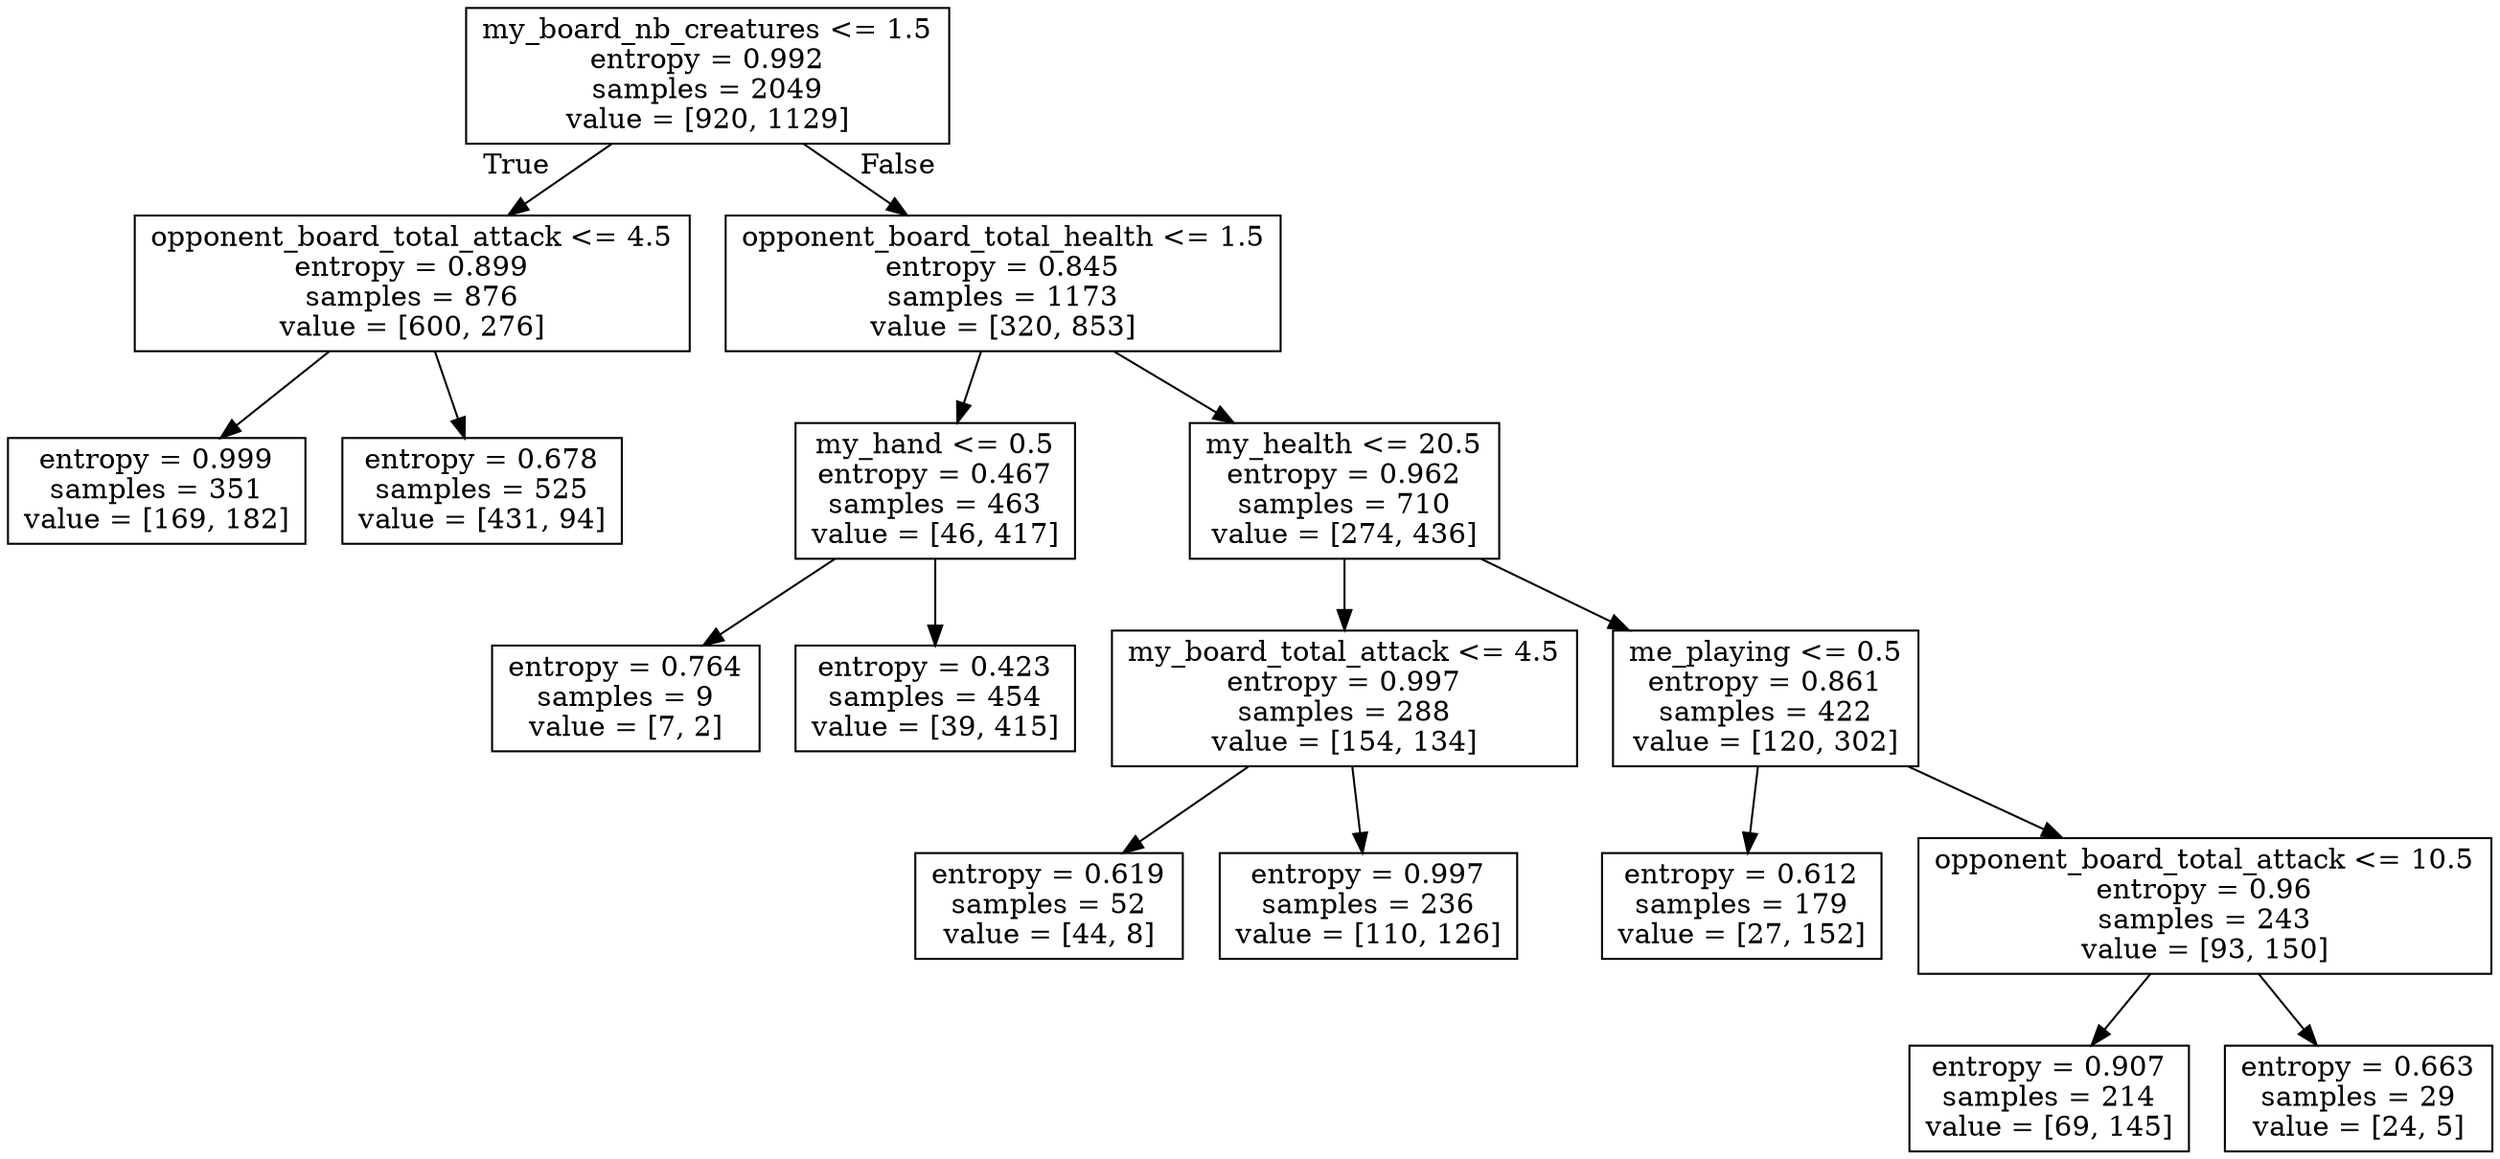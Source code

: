 digraph Tree {
node [shape=box] ;
0 [label="my_board_nb_creatures <= 1.5\nentropy = 0.992\nsamples = 2049\nvalue = [920, 1129]"] ;
1 [label="opponent_board_total_attack <= 4.5\nentropy = 0.899\nsamples = 876\nvalue = [600, 276]"] ;
0 -> 1 [labeldistance=2.5, labelangle=45, headlabel="True"] ;
5 [label="entropy = 0.999\nsamples = 351\nvalue = [169, 182]"] ;
1 -> 5 ;
6 [label="entropy = 0.678\nsamples = 525\nvalue = [431, 94]"] ;
1 -> 6 ;
2 [label="opponent_board_total_health <= 1.5\nentropy = 0.845\nsamples = 1173\nvalue = [320, 853]"] ;
0 -> 2 [labeldistance=2.5, labelangle=-45, headlabel="False"] ;
3 [label="my_hand <= 0.5\nentropy = 0.467\nsamples = 463\nvalue = [46, 417]"] ;
2 -> 3 ;
15 [label="entropy = 0.764\nsamples = 9\nvalue = [7, 2]"] ;
3 -> 15 ;
16 [label="entropy = 0.423\nsamples = 454\nvalue = [39, 415]"] ;
3 -> 16 ;
4 [label="my_health <= 20.5\nentropy = 0.962\nsamples = 710\nvalue = [274, 436]"] ;
2 -> 4 ;
7 [label="my_board_total_attack <= 4.5\nentropy = 0.997\nsamples = 288\nvalue = [154, 134]"] ;
4 -> 7 ;
13 [label="entropy = 0.619\nsamples = 52\nvalue = [44, 8]"] ;
7 -> 13 ;
14 [label="entropy = 0.997\nsamples = 236\nvalue = [110, 126]"] ;
7 -> 14 ;
8 [label="me_playing <= 0.5\nentropy = 0.861\nsamples = 422\nvalue = [120, 302]"] ;
4 -> 8 ;
9 [label="entropy = 0.612\nsamples = 179\nvalue = [27, 152]"] ;
8 -> 9 ;
10 [label="opponent_board_total_attack <= 10.5\nentropy = 0.96\nsamples = 243\nvalue = [93, 150]"] ;
8 -> 10 ;
11 [label="entropy = 0.907\nsamples = 214\nvalue = [69, 145]"] ;
10 -> 11 ;
12 [label="entropy = 0.663\nsamples = 29\nvalue = [24, 5]"] ;
10 -> 12 ;
}